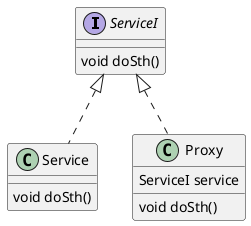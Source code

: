@startuml
'https://plantuml.com/class-diagram


interface ServiceI{
 void doSth()
}

class Service implements ServiceI{
 void doSth()
}

class Proxy implements ServiceI{
 ServiceI service
 void doSth()
}
@enduml